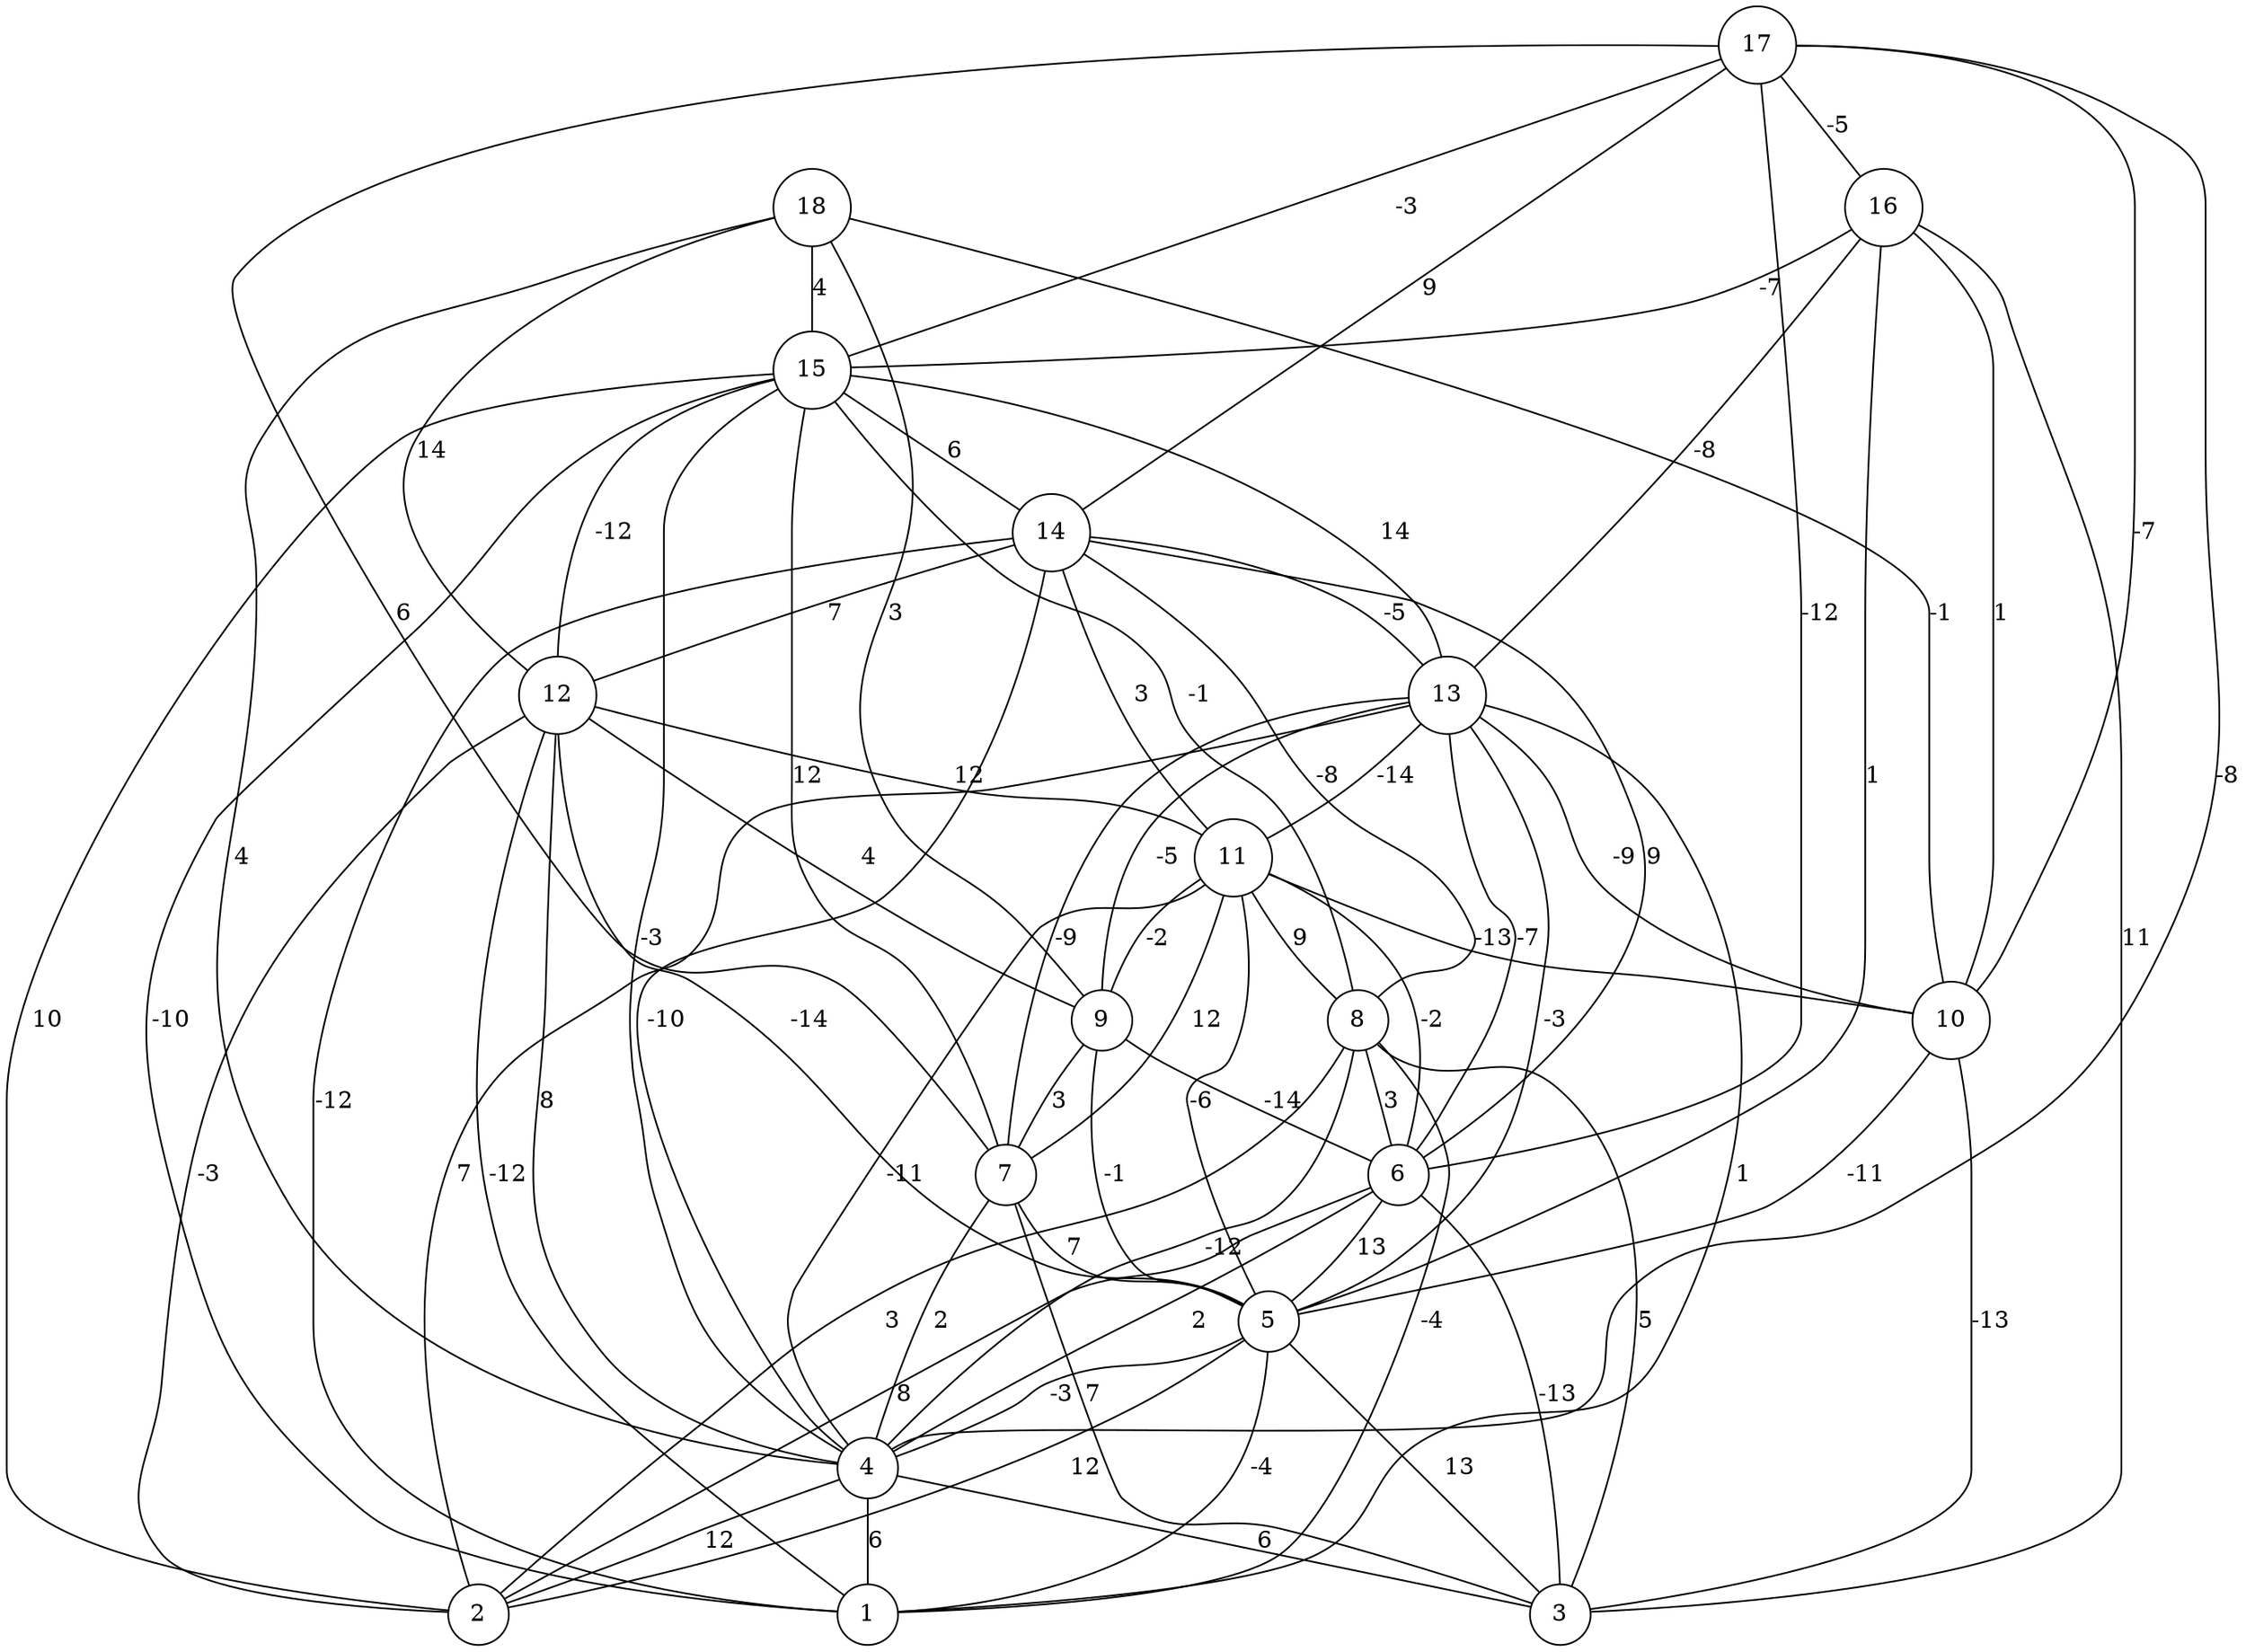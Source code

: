 graph { 
	 fontname="Helvetica,Arial,sans-serif" 
	 node [shape = circle]; 
	 18 -- 4 [label = "4"];
	 18 -- 9 [label = "3"];
	 18 -- 10 [label = "-1"];
	 18 -- 12 [label = "14"];
	 18 -- 15 [label = "4"];
	 17 -- 4 [label = "-8"];
	 17 -- 6 [label = "-12"];
	 17 -- 7 [label = "6"];
	 17 -- 10 [label = "-7"];
	 17 -- 14 [label = "9"];
	 17 -- 15 [label = "-3"];
	 17 -- 16 [label = "-5"];
	 16 -- 3 [label = "11"];
	 16 -- 5 [label = "1"];
	 16 -- 10 [label = "1"];
	 16 -- 13 [label = "-8"];
	 16 -- 15 [label = "-7"];
	 15 -- 1 [label = "-10"];
	 15 -- 2 [label = "10"];
	 15 -- 4 [label = "-3"];
	 15 -- 7 [label = "12"];
	 15 -- 8 [label = "-1"];
	 15 -- 12 [label = "-12"];
	 15 -- 13 [label = "14"];
	 15 -- 14 [label = "6"];
	 14 -- 1 [label = "-12"];
	 14 -- 4 [label = "-10"];
	 14 -- 6 [label = "9"];
	 14 -- 8 [label = "-8"];
	 14 -- 11 [label = "3"];
	 14 -- 12 [label = "7"];
	 14 -- 13 [label = "-5"];
	 13 -- 1 [label = "1"];
	 13 -- 2 [label = "7"];
	 13 -- 5 [label = "-3"];
	 13 -- 6 [label = "-7"];
	 13 -- 7 [label = "-9"];
	 13 -- 9 [label = "-5"];
	 13 -- 10 [label = "-9"];
	 13 -- 11 [label = "-14"];
	 12 -- 1 [label = "-12"];
	 12 -- 2 [label = "-3"];
	 12 -- 4 [label = "8"];
	 12 -- 5 [label = "-14"];
	 12 -- 9 [label = "4"];
	 12 -- 11 [label = "12"];
	 11 -- 4 [label = "-11"];
	 11 -- 5 [label = "-6"];
	 11 -- 6 [label = "-2"];
	 11 -- 7 [label = "12"];
	 11 -- 8 [label = "9"];
	 11 -- 9 [label = "-2"];
	 11 -- 10 [label = "-13"];
	 10 -- 3 [label = "-13"];
	 10 -- 5 [label = "-11"];
	 9 -- 5 [label = "-1"];
	 9 -- 6 [label = "-14"];
	 9 -- 7 [label = "3"];
	 8 -- 1 [label = "-4"];
	 8 -- 2 [label = "3"];
	 8 -- 3 [label = "5"];
	 8 -- 4 [label = "-12"];
	 8 -- 6 [label = "3"];
	 7 -- 3 [label = "7"];
	 7 -- 4 [label = "2"];
	 7 -- 5 [label = "7"];
	 6 -- 2 [label = "8"];
	 6 -- 3 [label = "-13"];
	 6 -- 4 [label = "2"];
	 6 -- 5 [label = "13"];
	 5 -- 1 [label = "-4"];
	 5 -- 2 [label = "12"];
	 5 -- 3 [label = "13"];
	 5 -- 4 [label = "-3"];
	 4 -- 1 [label = "6"];
	 4 -- 2 [label = "12"];
	 4 -- 3 [label = "6"];
	 1;
	 2;
	 3;
	 4;
	 5;
	 6;
	 7;
	 8;
	 9;
	 10;
	 11;
	 12;
	 13;
	 14;
	 15;
	 16;
	 17;
	 18;
}
